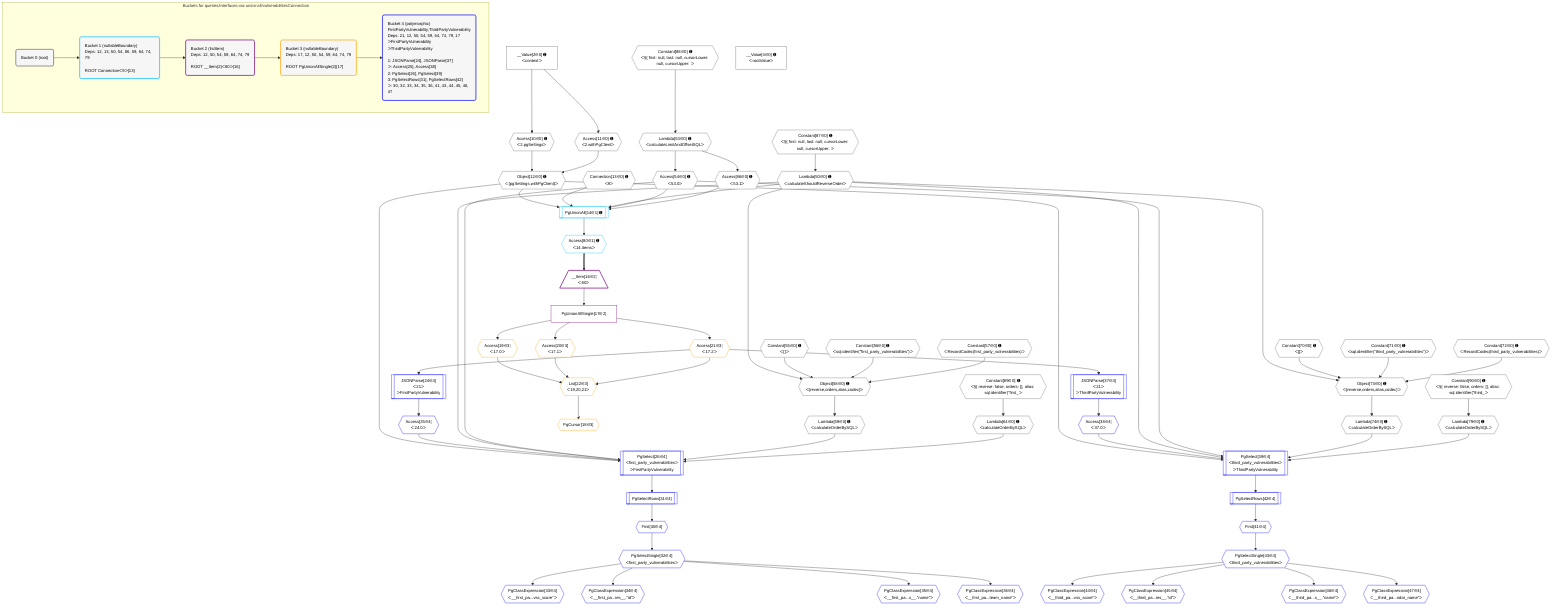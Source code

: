 %%{init: {'themeVariables': { 'fontSize': '12px'}}}%%
graph TD
    classDef path fill:#eee,stroke:#000,color:#000
    classDef plan fill:#fff,stroke-width:1px,color:#000
    classDef itemplan fill:#fff,stroke-width:2px,color:#000
    classDef unbatchedplan fill:#dff,stroke-width:1px,color:#000
    classDef sideeffectplan fill:#fcc,stroke-width:2px,color:#000
    classDef bucket fill:#f6f6f6,color:#000,stroke-width:2px,text-align:left


    %% plan dependencies
    Object58{{"Object[58∈0] ➊<br />ᐸ{reverse,orders,alias,codec}ᐳ"}}:::plan
    Lambda50{{"Lambda[50∈0] ➊<br />ᐸcalculateShouldReverseOrderᐳ"}}:::plan
    Constant55{{"Constant[55∈0] ➊<br />ᐸ[]ᐳ"}}:::plan
    Constant56{{"Constant[56∈0] ➊<br />ᐸsql.identifier(”first_party_vulnerabilities”)ᐳ"}}:::plan
    Constant57{{"Constant[57∈0] ➊<br />ᐸRecordCodec(first_party_vulnerabilities)ᐳ"}}:::plan
    Lambda50 & Constant55 & Constant56 & Constant57 --> Object58
    Object73{{"Object[73∈0] ➊<br />ᐸ{reverse,orders,alias,codec}ᐳ"}}:::plan
    Constant70{{"Constant[70∈0] ➊<br />ᐸ[]ᐳ"}}:::plan
    Constant71{{"Constant[71∈0] ➊<br />ᐸsql.identifier(”third_party_vulnerabilities”)ᐳ"}}:::plan
    Constant72{{"Constant[72∈0] ➊<br />ᐸRecordCodec(third_party_vulnerabilities)ᐳ"}}:::plan
    Lambda50 & Constant70 & Constant71 & Constant72 --> Object73
    Object12{{"Object[12∈0] ➊<br />ᐸ{pgSettings,withPgClient}ᐳ"}}:::plan
    Access10{{"Access[10∈0] ➊<br />ᐸ2.pgSettingsᐳ"}}:::plan
    Access11{{"Access[11∈0] ➊<br />ᐸ2.withPgClientᐳ"}}:::plan
    Access10 & Access11 --> Object12
    __Value2["__Value[2∈0] ➊<br />ᐸcontextᐳ"]:::plan
    __Value2 --> Access10
    __Value2 --> Access11
    Constant87{{"Constant[87∈0] ➊<br />ᐸ§{ first: null, last: null, cursorLower: null, cursorUpper: ᐳ"}}:::plan
    Constant87 --> Lambda50
    Lambda53{{"Lambda[53∈0] ➊<br />ᐸcalculateLimitAndOffsetSQLᐳ"}}:::plan
    Constant88{{"Constant[88∈0] ➊<br />ᐸ§{ first: null, last: null, cursorLower: null, cursorUpper: ᐳ"}}:::plan
    Constant88 --> Lambda53
    Access54{{"Access[54∈0] ➊<br />ᐸ53.0ᐳ"}}:::plan
    Lambda53 --> Access54
    Lambda59{{"Lambda[59∈0] ➊<br />ᐸcalculateOrderBySQLᐳ"}}:::plan
    Object58 --> Lambda59
    Lambda64{{"Lambda[64∈0] ➊<br />ᐸcalculateOrderBySQLᐳ"}}:::plan
    Constant89{{"Constant[89∈0] ➊<br />ᐸ§{ reverse: false, orders: [], alias: sql.identifier(”first_ᐳ"}}:::plan
    Constant89 --> Lambda64
    Lambda74{{"Lambda[74∈0] ➊<br />ᐸcalculateOrderBySQLᐳ"}}:::plan
    Object73 --> Lambda74
    Lambda79{{"Lambda[79∈0] ➊<br />ᐸcalculateOrderBySQLᐳ"}}:::plan
    Constant90{{"Constant[90∈0] ➊<br />ᐸ§{ reverse: false, orders: [], alias: sql.identifier(”third_ᐳ"}}:::plan
    Constant90 --> Lambda79
    Access86{{"Access[86∈0] ➊<br />ᐸ53.1ᐳ"}}:::plan
    Lambda53 --> Access86
    __Value4["__Value[4∈0] ➊<br />ᐸrootValueᐳ"]:::plan
    Connection13{{"Connection[13∈0] ➊<br />ᐸ9ᐳ"}}:::plan
    PgUnionAll14[["PgUnionAll[14∈1] ➊"]]:::plan
    Object12 & Connection13 & Lambda50 & Access54 & Access86 --> PgUnionAll14
    Access80{{"Access[80∈1] ➊<br />ᐸ14.itemsᐳ"}}:::plan
    PgUnionAll14 --> Access80
    __Item16[/"__Item[16∈2]<br />ᐸ80ᐳ"\]:::itemplan
    Access80 ==> __Item16
    PgUnionAllSingle17["PgUnionAllSingle[17∈2]"]:::plan
    __Item16 --> PgUnionAllSingle17
    List22{{"List[22∈3]<br />ᐸ19,20,21ᐳ"}}:::plan
    Access19{{"Access[19∈3]<br />ᐸ17.0ᐳ"}}:::plan
    Access20{{"Access[20∈3]<br />ᐸ17.1ᐳ"}}:::plan
    Access21{{"Access[21∈3]<br />ᐸ17.2ᐳ"}}:::plan
    Access19 & Access20 & Access21 --> List22
    PgCursor18{{"PgCursor[18∈3]"}}:::plan
    List22 --> PgCursor18
    PgUnionAllSingle17 --> Access19
    PgUnionAllSingle17 --> Access20
    PgUnionAllSingle17 --> Access21
    PgSelect26[["PgSelect[26∈4]<br />ᐸfirst_party_vulnerabilitiesᐳ<br />ᐳFirstPartyVulnerability"]]:::plan
    Access25{{"Access[25∈4]<br />ᐸ24.0ᐳ"}}:::plan
    Object12 & Access25 & Lambda50 & Access54 & Lambda59 & Lambda64 --> PgSelect26
    PgSelect39[["PgSelect[39∈4]<br />ᐸthird_party_vulnerabilitiesᐳ<br />ᐳThirdPartyVulnerability"]]:::plan
    Access38{{"Access[38∈4]<br />ᐸ37.0ᐳ"}}:::plan
    Object12 & Access38 & Lambda50 & Access54 & Lambda74 & Lambda79 --> PgSelect39
    JSONParse24[["JSONParse[24∈4]<br />ᐸ21ᐳ<br />ᐳFirstPartyVulnerability"]]:::plan
    Access21 --> JSONParse24
    JSONParse24 --> Access25
    First30{{"First[30∈4]"}}:::plan
    PgSelectRows31[["PgSelectRows[31∈4]"]]:::plan
    PgSelectRows31 --> First30
    PgSelect26 --> PgSelectRows31
    PgSelectSingle32{{"PgSelectSingle[32∈4]<br />ᐸfirst_party_vulnerabilitiesᐳ"}}:::plan
    First30 --> PgSelectSingle32
    PgClassExpression33{{"PgClassExpression[33∈4]<br />ᐸ__first_pa...vss_score”ᐳ"}}:::plan
    PgSelectSingle32 --> PgClassExpression33
    PgClassExpression34{{"PgClassExpression[34∈4]<br />ᐸ__first_pa...ies__.”id”ᐳ"}}:::plan
    PgSelectSingle32 --> PgClassExpression34
    PgClassExpression35{{"PgClassExpression[35∈4]<br />ᐸ__first_pa...s__.”name”ᐳ"}}:::plan
    PgSelectSingle32 --> PgClassExpression35
    PgClassExpression36{{"PgClassExpression[36∈4]<br />ᐸ__first_pa...team_name”ᐳ"}}:::plan
    PgSelectSingle32 --> PgClassExpression36
    JSONParse37[["JSONParse[37∈4]<br />ᐸ21ᐳ<br />ᐳThirdPartyVulnerability"]]:::plan
    Access21 --> JSONParse37
    JSONParse37 --> Access38
    First41{{"First[41∈4]"}}:::plan
    PgSelectRows42[["PgSelectRows[42∈4]"]]:::plan
    PgSelectRows42 --> First41
    PgSelect39 --> PgSelectRows42
    PgSelectSingle43{{"PgSelectSingle[43∈4]<br />ᐸthird_party_vulnerabilitiesᐳ"}}:::plan
    First41 --> PgSelectSingle43
    PgClassExpression44{{"PgClassExpression[44∈4]<br />ᐸ__third_pa...vss_score”ᐳ"}}:::plan
    PgSelectSingle43 --> PgClassExpression44
    PgClassExpression45{{"PgClassExpression[45∈4]<br />ᐸ__third_pa...ies__.”id”ᐳ"}}:::plan
    PgSelectSingle43 --> PgClassExpression45
    PgClassExpression46{{"PgClassExpression[46∈4]<br />ᐸ__third_pa...s__.”name”ᐳ"}}:::plan
    PgSelectSingle43 --> PgClassExpression46
    PgClassExpression47{{"PgClassExpression[47∈4]<br />ᐸ__third_pa...ndor_name”ᐳ"}}:::plan
    PgSelectSingle43 --> PgClassExpression47

    %% define steps

    subgraph "Buckets for queries/interfaces-via-union-all/vulnerabilitiesConnection"
    Bucket0("Bucket 0 (root)"):::bucket
    classDef bucket0 stroke:#696969
    class Bucket0,__Value2,__Value4,Access10,Access11,Object12,Connection13,Lambda50,Lambda53,Access54,Constant55,Constant56,Constant57,Object58,Lambda59,Lambda64,Constant70,Constant71,Constant72,Object73,Lambda74,Lambda79,Access86,Constant87,Constant88,Constant89,Constant90 bucket0
    Bucket1("Bucket 1 (nullableBoundary)<br />Deps: 12, 13, 50, 54, 86, 59, 64, 74, 79<br /><br />ROOT Connectionᐸ9ᐳ[13]"):::bucket
    classDef bucket1 stroke:#00bfff
    class Bucket1,PgUnionAll14,Access80 bucket1
    Bucket2("Bucket 2 (listItem)<br />Deps: 12, 50, 54, 59, 64, 74, 79<br /><br />ROOT __Item{2}ᐸ80ᐳ[16]"):::bucket
    classDef bucket2 stroke:#7f007f
    class Bucket2,__Item16,PgUnionAllSingle17 bucket2
    Bucket3("Bucket 3 (nullableBoundary)<br />Deps: 17, 12, 50, 54, 59, 64, 74, 79<br /><br />ROOT PgUnionAllSingle{2}[17]"):::bucket
    classDef bucket3 stroke:#ffa500
    class Bucket3,PgCursor18,Access19,Access20,Access21,List22 bucket3
    Bucket4("Bucket 4 (polymorphic)<br />FirstPartyVulnerability,ThirdPartyVulnerability<br />Deps: 21, 12, 50, 54, 59, 64, 74, 79, 17<br />ᐳFirstPartyVulnerability<br />ᐳThirdPartyVulnerability<br /><br />1: JSONParse[24], JSONParse[37]<br />ᐳ: Access[25], Access[38]<br />2: PgSelect[26], PgSelect[39]<br />3: PgSelectRows[31], PgSelectRows[42]<br />ᐳ: 30, 32, 33, 34, 35, 36, 41, 43, 44, 45, 46, 47"):::bucket
    classDef bucket4 stroke:#0000ff
    class Bucket4,JSONParse24,Access25,PgSelect26,First30,PgSelectRows31,PgSelectSingle32,PgClassExpression33,PgClassExpression34,PgClassExpression35,PgClassExpression36,JSONParse37,Access38,PgSelect39,First41,PgSelectRows42,PgSelectSingle43,PgClassExpression44,PgClassExpression45,PgClassExpression46,PgClassExpression47 bucket4
    Bucket0 --> Bucket1
    Bucket1 --> Bucket2
    Bucket2 --> Bucket3
    Bucket3 --> Bucket4
    end
